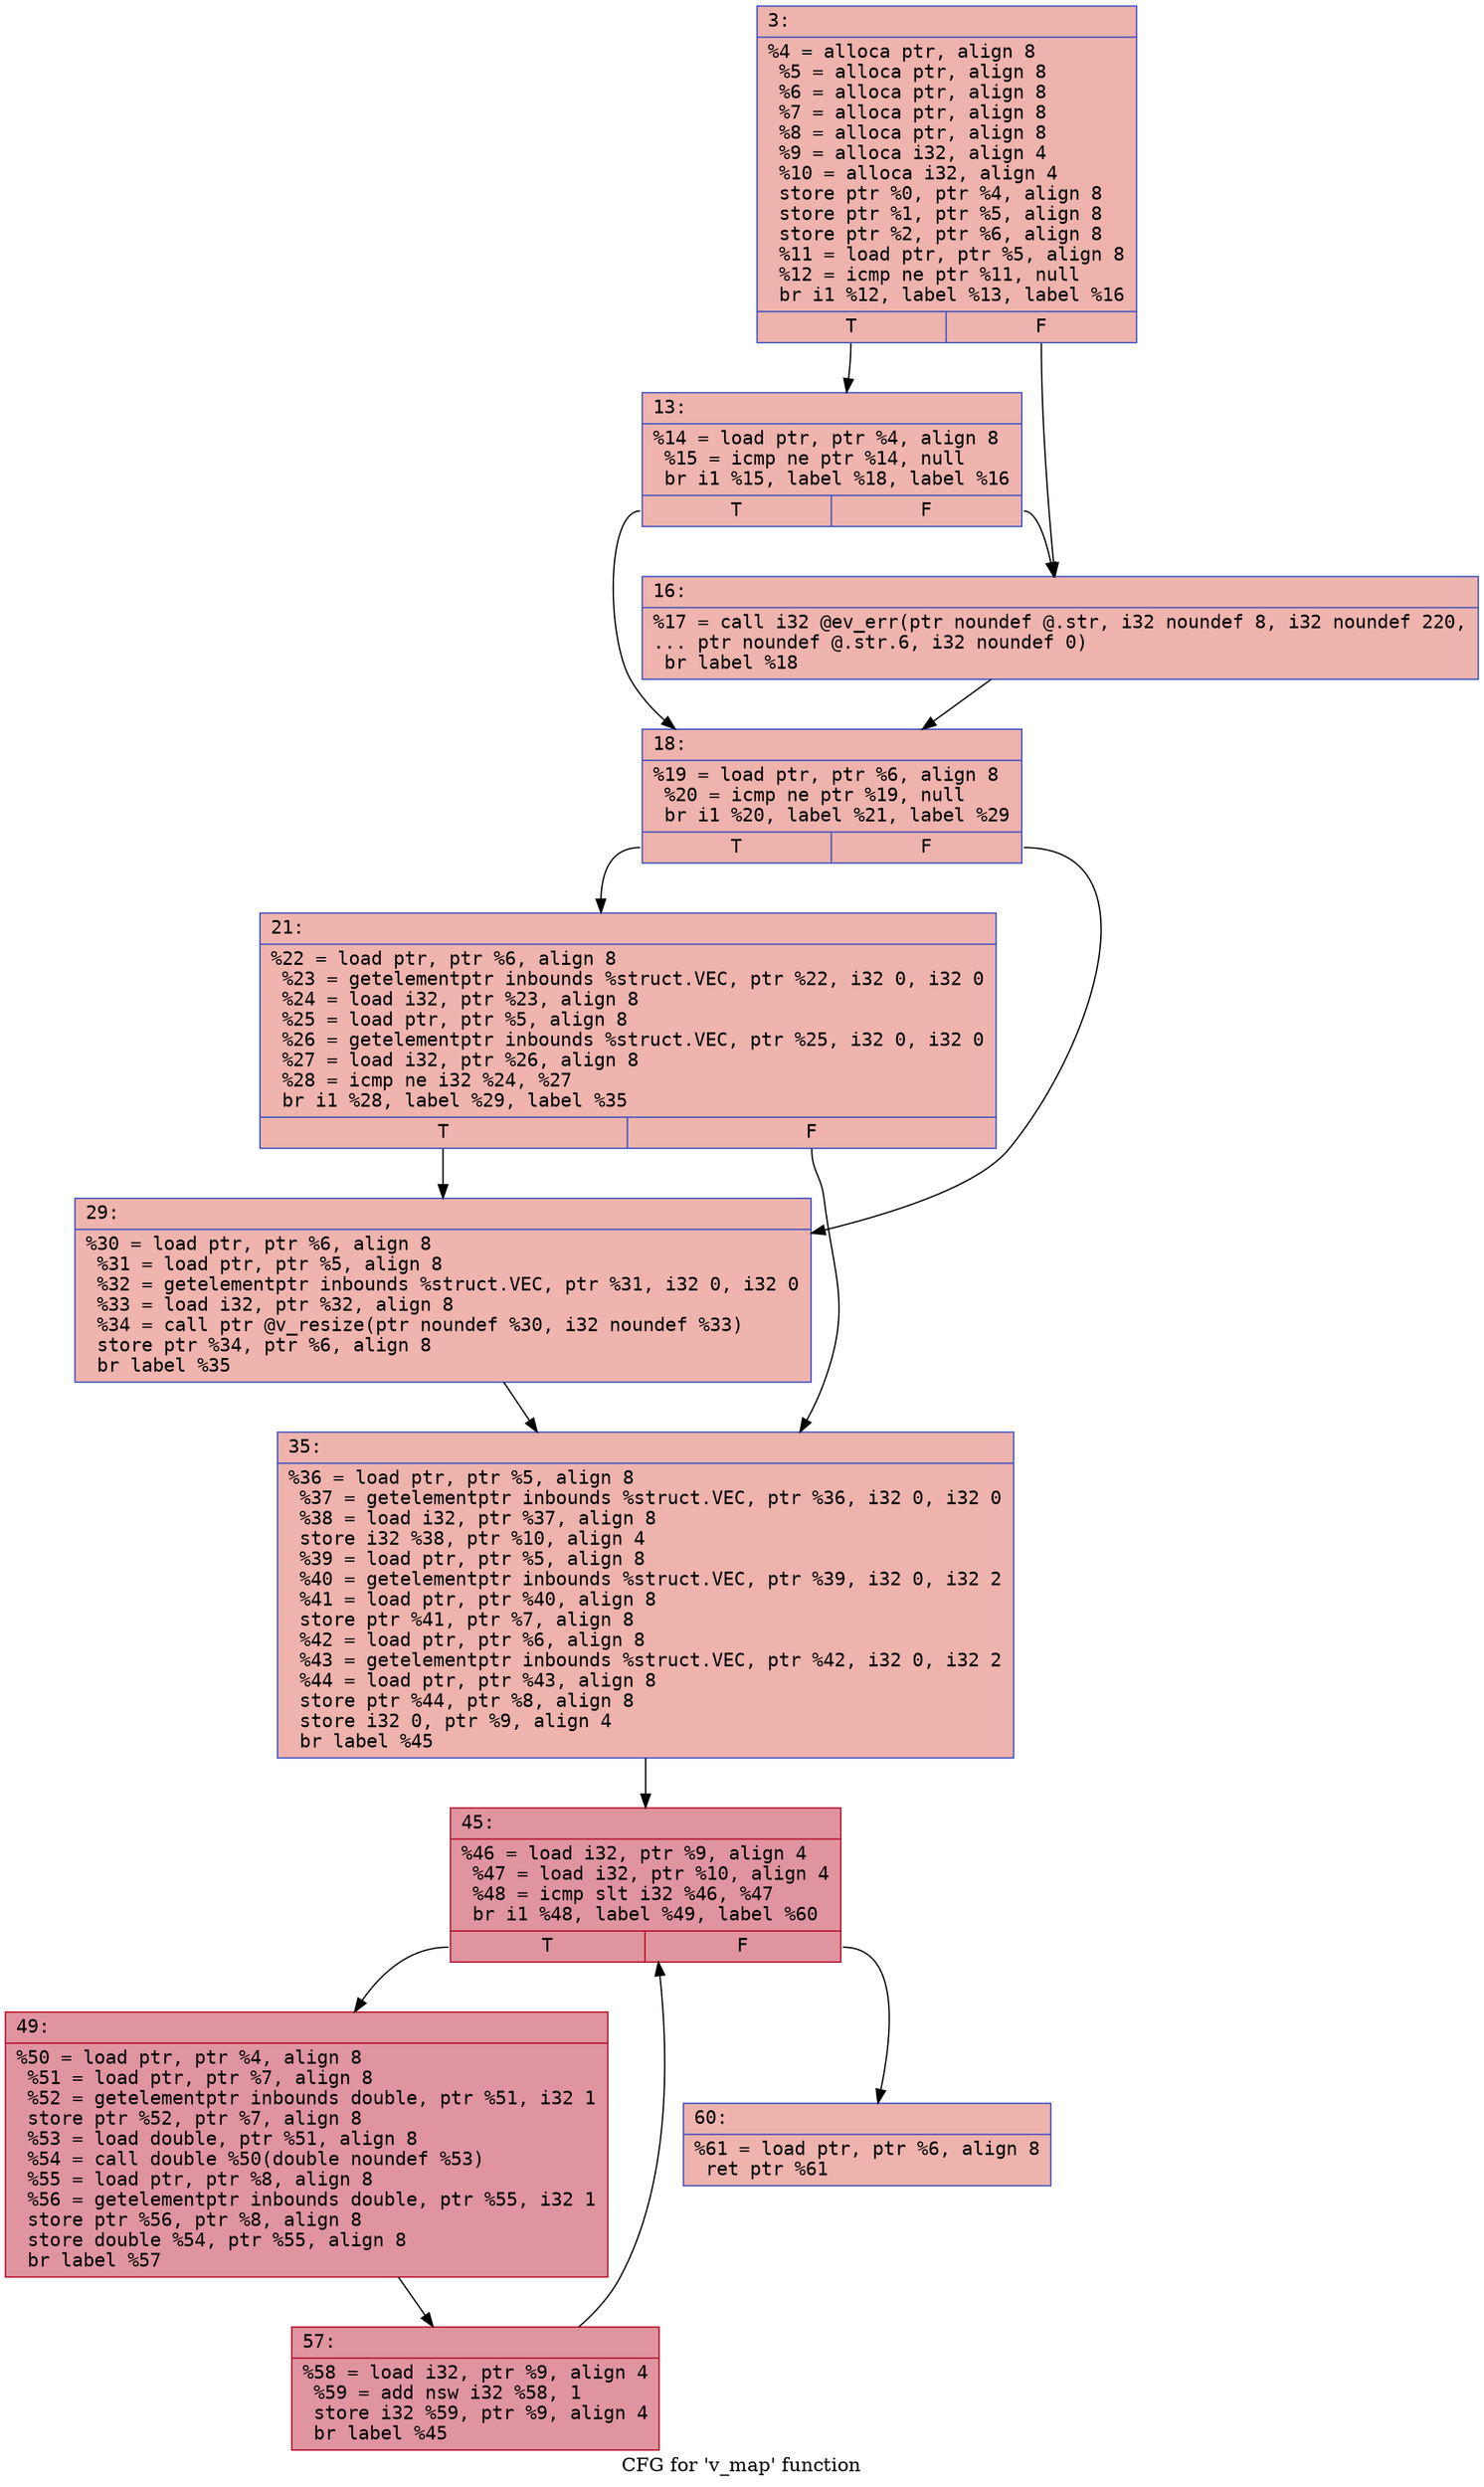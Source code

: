 digraph "CFG for 'v_map' function" {
	label="CFG for 'v_map' function";

	Node0x600000bbefd0 [shape=record,color="#3d50c3ff", style=filled, fillcolor="#d6524470" fontname="Courier",label="{3:\l|  %4 = alloca ptr, align 8\l  %5 = alloca ptr, align 8\l  %6 = alloca ptr, align 8\l  %7 = alloca ptr, align 8\l  %8 = alloca ptr, align 8\l  %9 = alloca i32, align 4\l  %10 = alloca i32, align 4\l  store ptr %0, ptr %4, align 8\l  store ptr %1, ptr %5, align 8\l  store ptr %2, ptr %6, align 8\l  %11 = load ptr, ptr %5, align 8\l  %12 = icmp ne ptr %11, null\l  br i1 %12, label %13, label %16\l|{<s0>T|<s1>F}}"];
	Node0x600000bbefd0:s0 -> Node0x600000bbf2f0[tooltip="3 -> 13\nProbability 62.50%" ];
	Node0x600000bbefd0:s1 -> Node0x600000bbf340[tooltip="3 -> 16\nProbability 37.50%" ];
	Node0x600000bbf2f0 [shape=record,color="#3d50c3ff", style=filled, fillcolor="#d8564670" fontname="Courier",label="{13:\l|  %14 = load ptr, ptr %4, align 8\l  %15 = icmp ne ptr %14, null\l  br i1 %15, label %18, label %16\l|{<s0>T|<s1>F}}"];
	Node0x600000bbf2f0:s0 -> Node0x600000bbf390[tooltip="13 -> 18\nProbability 62.50%" ];
	Node0x600000bbf2f0:s1 -> Node0x600000bbf340[tooltip="13 -> 16\nProbability 37.50%" ];
	Node0x600000bbf340 [shape=record,color="#3d50c3ff", style=filled, fillcolor="#d8564670" fontname="Courier",label="{16:\l|  %17 = call i32 @ev_err(ptr noundef @.str, i32 noundef 8, i32 noundef 220,\l... ptr noundef @.str.6, i32 noundef 0)\l  br label %18\l}"];
	Node0x600000bbf340 -> Node0x600000bbf390[tooltip="16 -> 18\nProbability 100.00%" ];
	Node0x600000bbf390 [shape=record,color="#3d50c3ff", style=filled, fillcolor="#d6524470" fontname="Courier",label="{18:\l|  %19 = load ptr, ptr %6, align 8\l  %20 = icmp ne ptr %19, null\l  br i1 %20, label %21, label %29\l|{<s0>T|<s1>F}}"];
	Node0x600000bbf390:s0 -> Node0x600000bbf3e0[tooltip="18 -> 21\nProbability 62.50%" ];
	Node0x600000bbf390:s1 -> Node0x600000bbf430[tooltip="18 -> 29\nProbability 37.50%" ];
	Node0x600000bbf3e0 [shape=record,color="#3d50c3ff", style=filled, fillcolor="#d8564670" fontname="Courier",label="{21:\l|  %22 = load ptr, ptr %6, align 8\l  %23 = getelementptr inbounds %struct.VEC, ptr %22, i32 0, i32 0\l  %24 = load i32, ptr %23, align 8\l  %25 = load ptr, ptr %5, align 8\l  %26 = getelementptr inbounds %struct.VEC, ptr %25, i32 0, i32 0\l  %27 = load i32, ptr %26, align 8\l  %28 = icmp ne i32 %24, %27\l  br i1 %28, label %29, label %35\l|{<s0>T|<s1>F}}"];
	Node0x600000bbf3e0:s0 -> Node0x600000bbf430[tooltip="21 -> 29\nProbability 50.00%" ];
	Node0x600000bbf3e0:s1 -> Node0x600000bbf480[tooltip="21 -> 35\nProbability 50.00%" ];
	Node0x600000bbf430 [shape=record,color="#3d50c3ff", style=filled, fillcolor="#d8564670" fontname="Courier",label="{29:\l|  %30 = load ptr, ptr %6, align 8\l  %31 = load ptr, ptr %5, align 8\l  %32 = getelementptr inbounds %struct.VEC, ptr %31, i32 0, i32 0\l  %33 = load i32, ptr %32, align 8\l  %34 = call ptr @v_resize(ptr noundef %30, i32 noundef %33)\l  store ptr %34, ptr %6, align 8\l  br label %35\l}"];
	Node0x600000bbf430 -> Node0x600000bbf480[tooltip="29 -> 35\nProbability 100.00%" ];
	Node0x600000bbf480 [shape=record,color="#3d50c3ff", style=filled, fillcolor="#d6524470" fontname="Courier",label="{35:\l|  %36 = load ptr, ptr %5, align 8\l  %37 = getelementptr inbounds %struct.VEC, ptr %36, i32 0, i32 0\l  %38 = load i32, ptr %37, align 8\l  store i32 %38, ptr %10, align 4\l  %39 = load ptr, ptr %5, align 8\l  %40 = getelementptr inbounds %struct.VEC, ptr %39, i32 0, i32 2\l  %41 = load ptr, ptr %40, align 8\l  store ptr %41, ptr %7, align 8\l  %42 = load ptr, ptr %6, align 8\l  %43 = getelementptr inbounds %struct.VEC, ptr %42, i32 0, i32 2\l  %44 = load ptr, ptr %43, align 8\l  store ptr %44, ptr %8, align 8\l  store i32 0, ptr %9, align 4\l  br label %45\l}"];
	Node0x600000bbf480 -> Node0x600000bbf4d0[tooltip="35 -> 45\nProbability 100.00%" ];
	Node0x600000bbf4d0 [shape=record,color="#b70d28ff", style=filled, fillcolor="#b70d2870" fontname="Courier",label="{45:\l|  %46 = load i32, ptr %9, align 4\l  %47 = load i32, ptr %10, align 4\l  %48 = icmp slt i32 %46, %47\l  br i1 %48, label %49, label %60\l|{<s0>T|<s1>F}}"];
	Node0x600000bbf4d0:s0 -> Node0x600000bbf520[tooltip="45 -> 49\nProbability 96.88%" ];
	Node0x600000bbf4d0:s1 -> Node0x600000bbf5c0[tooltip="45 -> 60\nProbability 3.12%" ];
	Node0x600000bbf520 [shape=record,color="#b70d28ff", style=filled, fillcolor="#b70d2870" fontname="Courier",label="{49:\l|  %50 = load ptr, ptr %4, align 8\l  %51 = load ptr, ptr %7, align 8\l  %52 = getelementptr inbounds double, ptr %51, i32 1\l  store ptr %52, ptr %7, align 8\l  %53 = load double, ptr %51, align 8\l  %54 = call double %50(double noundef %53)\l  %55 = load ptr, ptr %8, align 8\l  %56 = getelementptr inbounds double, ptr %55, i32 1\l  store ptr %56, ptr %8, align 8\l  store double %54, ptr %55, align 8\l  br label %57\l}"];
	Node0x600000bbf520 -> Node0x600000bbf570[tooltip="49 -> 57\nProbability 100.00%" ];
	Node0x600000bbf570 [shape=record,color="#b70d28ff", style=filled, fillcolor="#b70d2870" fontname="Courier",label="{57:\l|  %58 = load i32, ptr %9, align 4\l  %59 = add nsw i32 %58, 1\l  store i32 %59, ptr %9, align 4\l  br label %45\l}"];
	Node0x600000bbf570 -> Node0x600000bbf4d0[tooltip="57 -> 45\nProbability 100.00%" ];
	Node0x600000bbf5c0 [shape=record,color="#3d50c3ff", style=filled, fillcolor="#d6524470" fontname="Courier",label="{60:\l|  %61 = load ptr, ptr %6, align 8\l  ret ptr %61\l}"];
}
